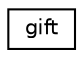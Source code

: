 digraph "Graphical Class Hierarchy"
{
  edge [fontname="Helvetica",fontsize="10",labelfontname="Helvetica",labelfontsize="10"];
  node [fontname="Helvetica",fontsize="10",shape=record];
  rankdir="LR";
  Node1 [label="gift",height=0.2,width=0.4,color="black", fillcolor="white", style="filled",URL="$classgift.html"];
}
